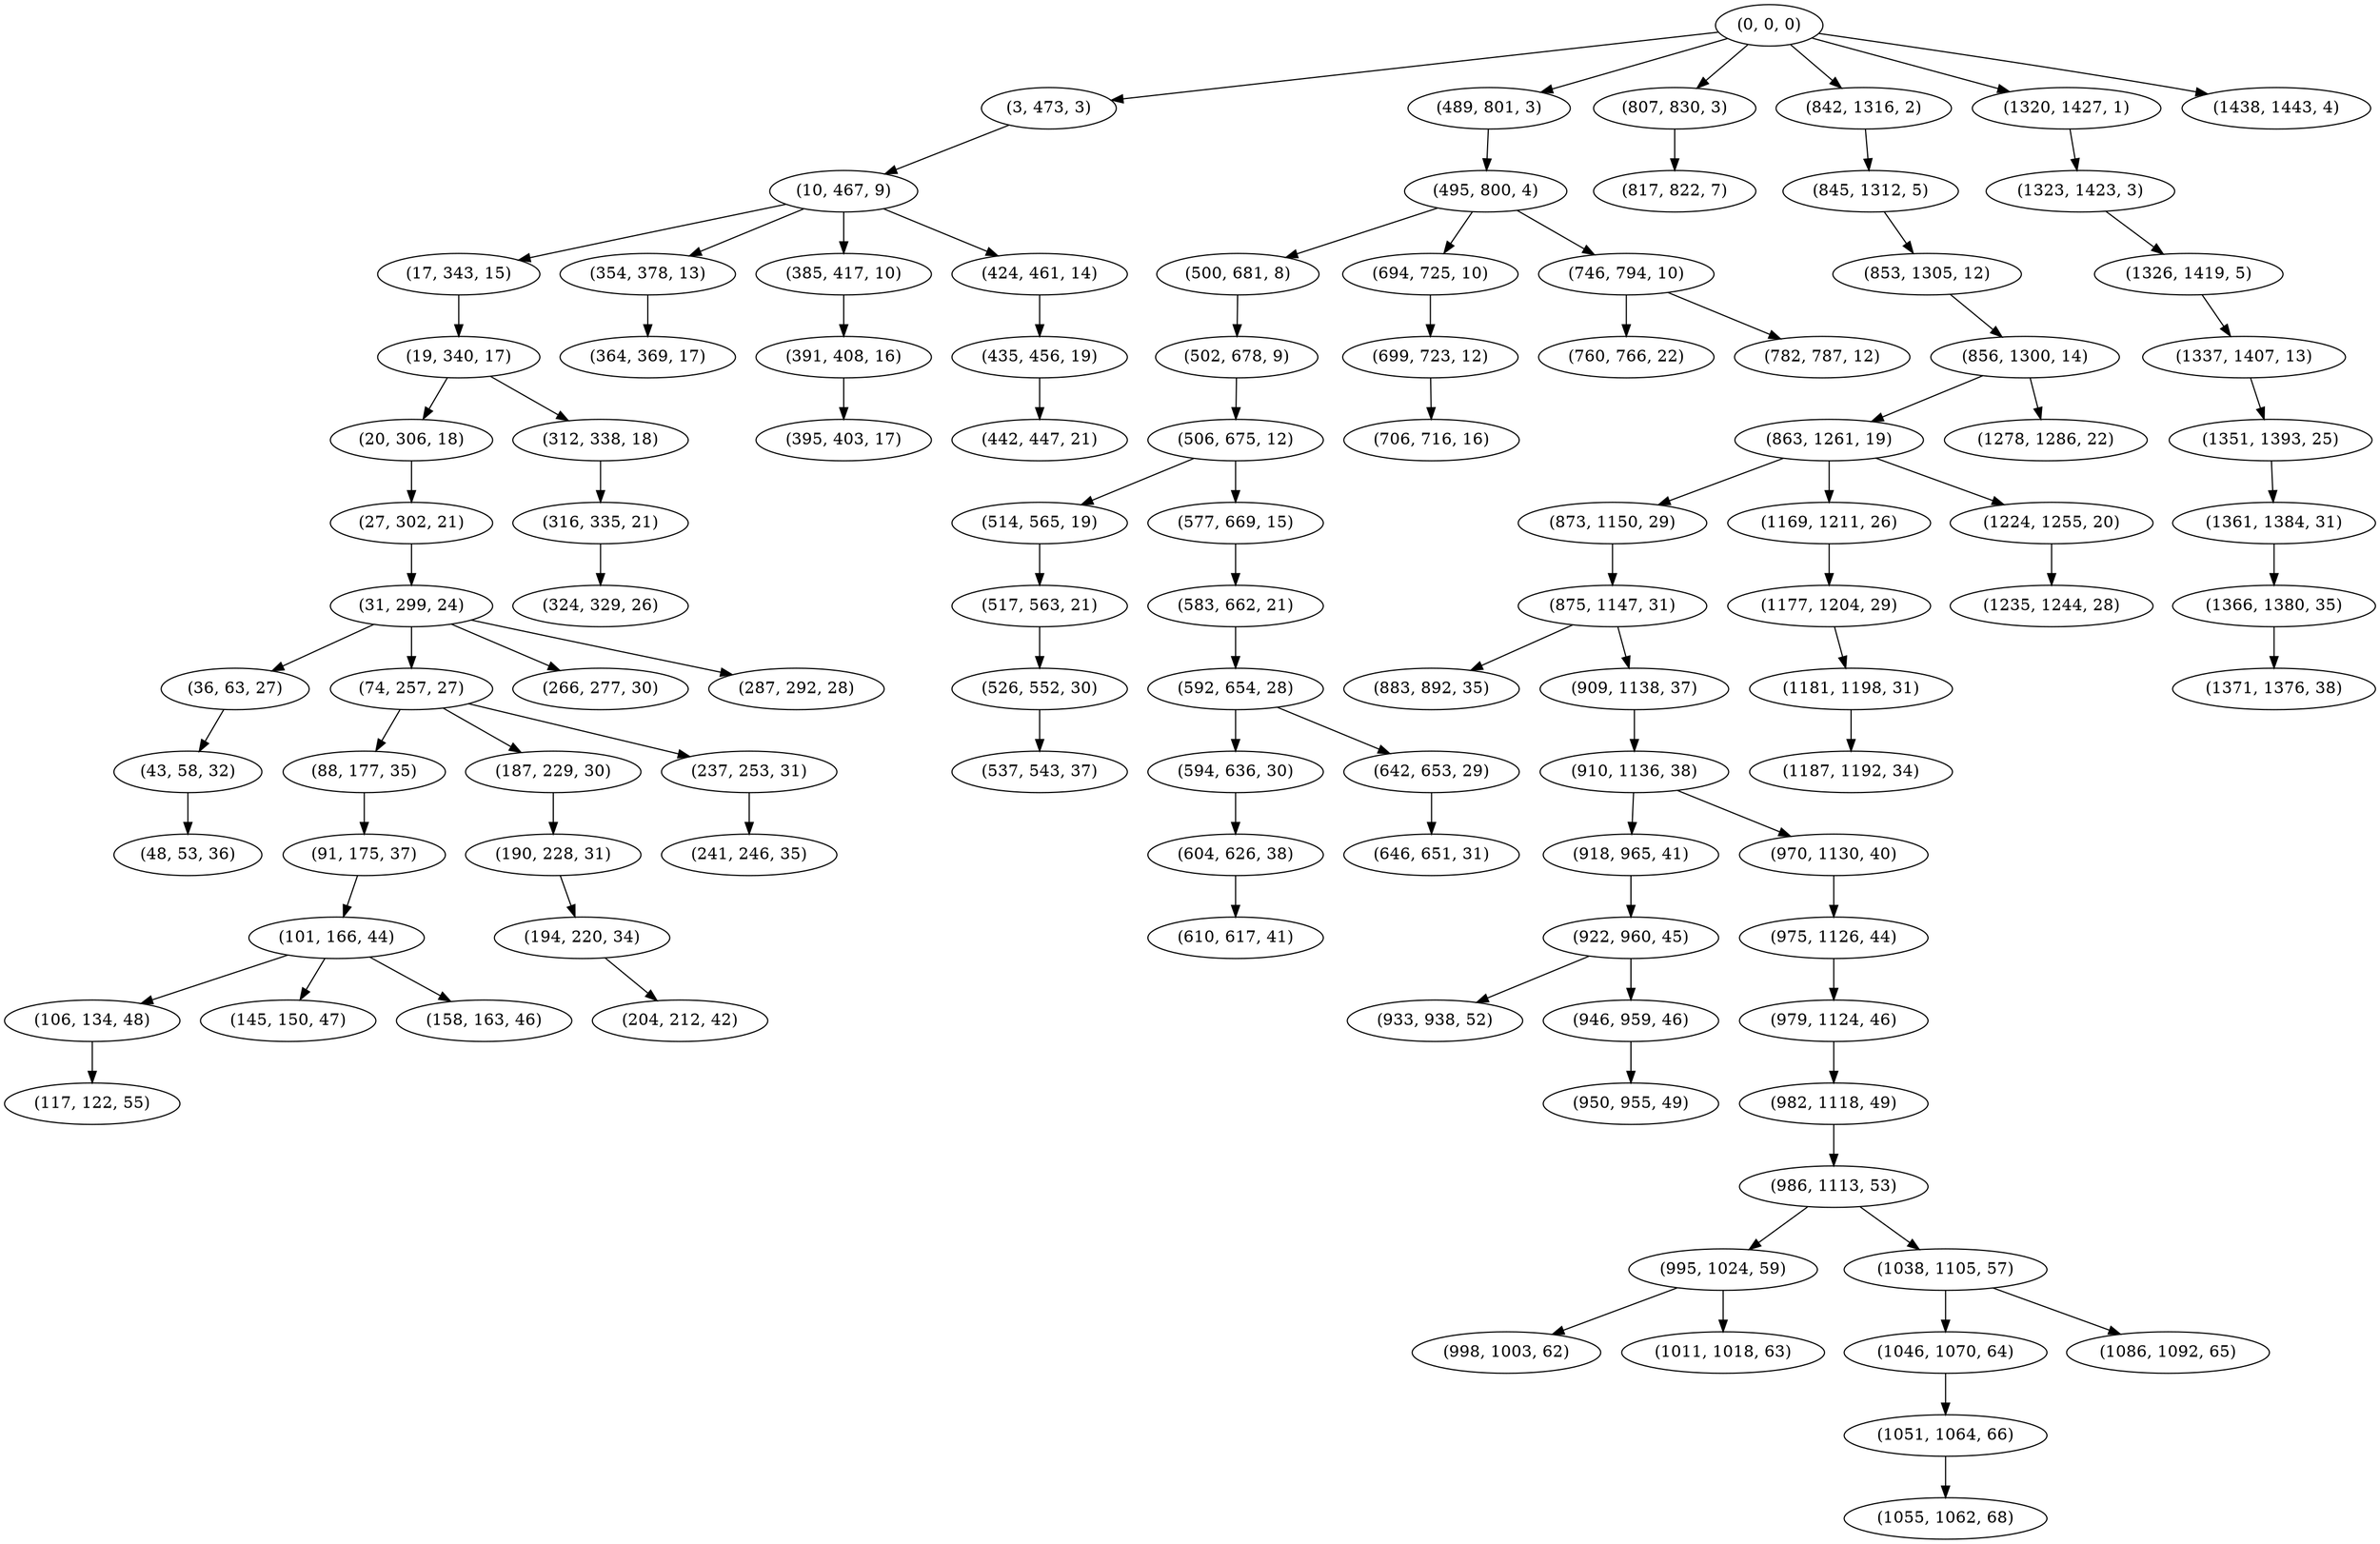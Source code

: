 digraph tree {
    "(0, 0, 0)";
    "(3, 473, 3)";
    "(10, 467, 9)";
    "(17, 343, 15)";
    "(19, 340, 17)";
    "(20, 306, 18)";
    "(27, 302, 21)";
    "(31, 299, 24)";
    "(36, 63, 27)";
    "(43, 58, 32)";
    "(48, 53, 36)";
    "(74, 257, 27)";
    "(88, 177, 35)";
    "(91, 175, 37)";
    "(101, 166, 44)";
    "(106, 134, 48)";
    "(117, 122, 55)";
    "(145, 150, 47)";
    "(158, 163, 46)";
    "(187, 229, 30)";
    "(190, 228, 31)";
    "(194, 220, 34)";
    "(204, 212, 42)";
    "(237, 253, 31)";
    "(241, 246, 35)";
    "(266, 277, 30)";
    "(287, 292, 28)";
    "(312, 338, 18)";
    "(316, 335, 21)";
    "(324, 329, 26)";
    "(354, 378, 13)";
    "(364, 369, 17)";
    "(385, 417, 10)";
    "(391, 408, 16)";
    "(395, 403, 17)";
    "(424, 461, 14)";
    "(435, 456, 19)";
    "(442, 447, 21)";
    "(489, 801, 3)";
    "(495, 800, 4)";
    "(500, 681, 8)";
    "(502, 678, 9)";
    "(506, 675, 12)";
    "(514, 565, 19)";
    "(517, 563, 21)";
    "(526, 552, 30)";
    "(537, 543, 37)";
    "(577, 669, 15)";
    "(583, 662, 21)";
    "(592, 654, 28)";
    "(594, 636, 30)";
    "(604, 626, 38)";
    "(610, 617, 41)";
    "(642, 653, 29)";
    "(646, 651, 31)";
    "(694, 725, 10)";
    "(699, 723, 12)";
    "(706, 716, 16)";
    "(746, 794, 10)";
    "(760, 766, 22)";
    "(782, 787, 12)";
    "(807, 830, 3)";
    "(817, 822, 7)";
    "(842, 1316, 2)";
    "(845, 1312, 5)";
    "(853, 1305, 12)";
    "(856, 1300, 14)";
    "(863, 1261, 19)";
    "(873, 1150, 29)";
    "(875, 1147, 31)";
    "(883, 892, 35)";
    "(909, 1138, 37)";
    "(910, 1136, 38)";
    "(918, 965, 41)";
    "(922, 960, 45)";
    "(933, 938, 52)";
    "(946, 959, 46)";
    "(950, 955, 49)";
    "(970, 1130, 40)";
    "(975, 1126, 44)";
    "(979, 1124, 46)";
    "(982, 1118, 49)";
    "(986, 1113, 53)";
    "(995, 1024, 59)";
    "(998, 1003, 62)";
    "(1011, 1018, 63)";
    "(1038, 1105, 57)";
    "(1046, 1070, 64)";
    "(1051, 1064, 66)";
    "(1055, 1062, 68)";
    "(1086, 1092, 65)";
    "(1169, 1211, 26)";
    "(1177, 1204, 29)";
    "(1181, 1198, 31)";
    "(1187, 1192, 34)";
    "(1224, 1255, 20)";
    "(1235, 1244, 28)";
    "(1278, 1286, 22)";
    "(1320, 1427, 1)";
    "(1323, 1423, 3)";
    "(1326, 1419, 5)";
    "(1337, 1407, 13)";
    "(1351, 1393, 25)";
    "(1361, 1384, 31)";
    "(1366, 1380, 35)";
    "(1371, 1376, 38)";
    "(1438, 1443, 4)";
    "(0, 0, 0)" -> "(3, 473, 3)";
    "(0, 0, 0)" -> "(489, 801, 3)";
    "(0, 0, 0)" -> "(807, 830, 3)";
    "(0, 0, 0)" -> "(842, 1316, 2)";
    "(0, 0, 0)" -> "(1320, 1427, 1)";
    "(0, 0, 0)" -> "(1438, 1443, 4)";
    "(3, 473, 3)" -> "(10, 467, 9)";
    "(10, 467, 9)" -> "(17, 343, 15)";
    "(10, 467, 9)" -> "(354, 378, 13)";
    "(10, 467, 9)" -> "(385, 417, 10)";
    "(10, 467, 9)" -> "(424, 461, 14)";
    "(17, 343, 15)" -> "(19, 340, 17)";
    "(19, 340, 17)" -> "(20, 306, 18)";
    "(19, 340, 17)" -> "(312, 338, 18)";
    "(20, 306, 18)" -> "(27, 302, 21)";
    "(27, 302, 21)" -> "(31, 299, 24)";
    "(31, 299, 24)" -> "(36, 63, 27)";
    "(31, 299, 24)" -> "(74, 257, 27)";
    "(31, 299, 24)" -> "(266, 277, 30)";
    "(31, 299, 24)" -> "(287, 292, 28)";
    "(36, 63, 27)" -> "(43, 58, 32)";
    "(43, 58, 32)" -> "(48, 53, 36)";
    "(74, 257, 27)" -> "(88, 177, 35)";
    "(74, 257, 27)" -> "(187, 229, 30)";
    "(74, 257, 27)" -> "(237, 253, 31)";
    "(88, 177, 35)" -> "(91, 175, 37)";
    "(91, 175, 37)" -> "(101, 166, 44)";
    "(101, 166, 44)" -> "(106, 134, 48)";
    "(101, 166, 44)" -> "(145, 150, 47)";
    "(101, 166, 44)" -> "(158, 163, 46)";
    "(106, 134, 48)" -> "(117, 122, 55)";
    "(187, 229, 30)" -> "(190, 228, 31)";
    "(190, 228, 31)" -> "(194, 220, 34)";
    "(194, 220, 34)" -> "(204, 212, 42)";
    "(237, 253, 31)" -> "(241, 246, 35)";
    "(312, 338, 18)" -> "(316, 335, 21)";
    "(316, 335, 21)" -> "(324, 329, 26)";
    "(354, 378, 13)" -> "(364, 369, 17)";
    "(385, 417, 10)" -> "(391, 408, 16)";
    "(391, 408, 16)" -> "(395, 403, 17)";
    "(424, 461, 14)" -> "(435, 456, 19)";
    "(435, 456, 19)" -> "(442, 447, 21)";
    "(489, 801, 3)" -> "(495, 800, 4)";
    "(495, 800, 4)" -> "(500, 681, 8)";
    "(495, 800, 4)" -> "(694, 725, 10)";
    "(495, 800, 4)" -> "(746, 794, 10)";
    "(500, 681, 8)" -> "(502, 678, 9)";
    "(502, 678, 9)" -> "(506, 675, 12)";
    "(506, 675, 12)" -> "(514, 565, 19)";
    "(506, 675, 12)" -> "(577, 669, 15)";
    "(514, 565, 19)" -> "(517, 563, 21)";
    "(517, 563, 21)" -> "(526, 552, 30)";
    "(526, 552, 30)" -> "(537, 543, 37)";
    "(577, 669, 15)" -> "(583, 662, 21)";
    "(583, 662, 21)" -> "(592, 654, 28)";
    "(592, 654, 28)" -> "(594, 636, 30)";
    "(592, 654, 28)" -> "(642, 653, 29)";
    "(594, 636, 30)" -> "(604, 626, 38)";
    "(604, 626, 38)" -> "(610, 617, 41)";
    "(642, 653, 29)" -> "(646, 651, 31)";
    "(694, 725, 10)" -> "(699, 723, 12)";
    "(699, 723, 12)" -> "(706, 716, 16)";
    "(746, 794, 10)" -> "(760, 766, 22)";
    "(746, 794, 10)" -> "(782, 787, 12)";
    "(807, 830, 3)" -> "(817, 822, 7)";
    "(842, 1316, 2)" -> "(845, 1312, 5)";
    "(845, 1312, 5)" -> "(853, 1305, 12)";
    "(853, 1305, 12)" -> "(856, 1300, 14)";
    "(856, 1300, 14)" -> "(863, 1261, 19)";
    "(856, 1300, 14)" -> "(1278, 1286, 22)";
    "(863, 1261, 19)" -> "(873, 1150, 29)";
    "(863, 1261, 19)" -> "(1169, 1211, 26)";
    "(863, 1261, 19)" -> "(1224, 1255, 20)";
    "(873, 1150, 29)" -> "(875, 1147, 31)";
    "(875, 1147, 31)" -> "(883, 892, 35)";
    "(875, 1147, 31)" -> "(909, 1138, 37)";
    "(909, 1138, 37)" -> "(910, 1136, 38)";
    "(910, 1136, 38)" -> "(918, 965, 41)";
    "(910, 1136, 38)" -> "(970, 1130, 40)";
    "(918, 965, 41)" -> "(922, 960, 45)";
    "(922, 960, 45)" -> "(933, 938, 52)";
    "(922, 960, 45)" -> "(946, 959, 46)";
    "(946, 959, 46)" -> "(950, 955, 49)";
    "(970, 1130, 40)" -> "(975, 1126, 44)";
    "(975, 1126, 44)" -> "(979, 1124, 46)";
    "(979, 1124, 46)" -> "(982, 1118, 49)";
    "(982, 1118, 49)" -> "(986, 1113, 53)";
    "(986, 1113, 53)" -> "(995, 1024, 59)";
    "(986, 1113, 53)" -> "(1038, 1105, 57)";
    "(995, 1024, 59)" -> "(998, 1003, 62)";
    "(995, 1024, 59)" -> "(1011, 1018, 63)";
    "(1038, 1105, 57)" -> "(1046, 1070, 64)";
    "(1038, 1105, 57)" -> "(1086, 1092, 65)";
    "(1046, 1070, 64)" -> "(1051, 1064, 66)";
    "(1051, 1064, 66)" -> "(1055, 1062, 68)";
    "(1169, 1211, 26)" -> "(1177, 1204, 29)";
    "(1177, 1204, 29)" -> "(1181, 1198, 31)";
    "(1181, 1198, 31)" -> "(1187, 1192, 34)";
    "(1224, 1255, 20)" -> "(1235, 1244, 28)";
    "(1320, 1427, 1)" -> "(1323, 1423, 3)";
    "(1323, 1423, 3)" -> "(1326, 1419, 5)";
    "(1326, 1419, 5)" -> "(1337, 1407, 13)";
    "(1337, 1407, 13)" -> "(1351, 1393, 25)";
    "(1351, 1393, 25)" -> "(1361, 1384, 31)";
    "(1361, 1384, 31)" -> "(1366, 1380, 35)";
    "(1366, 1380, 35)" -> "(1371, 1376, 38)";
}
